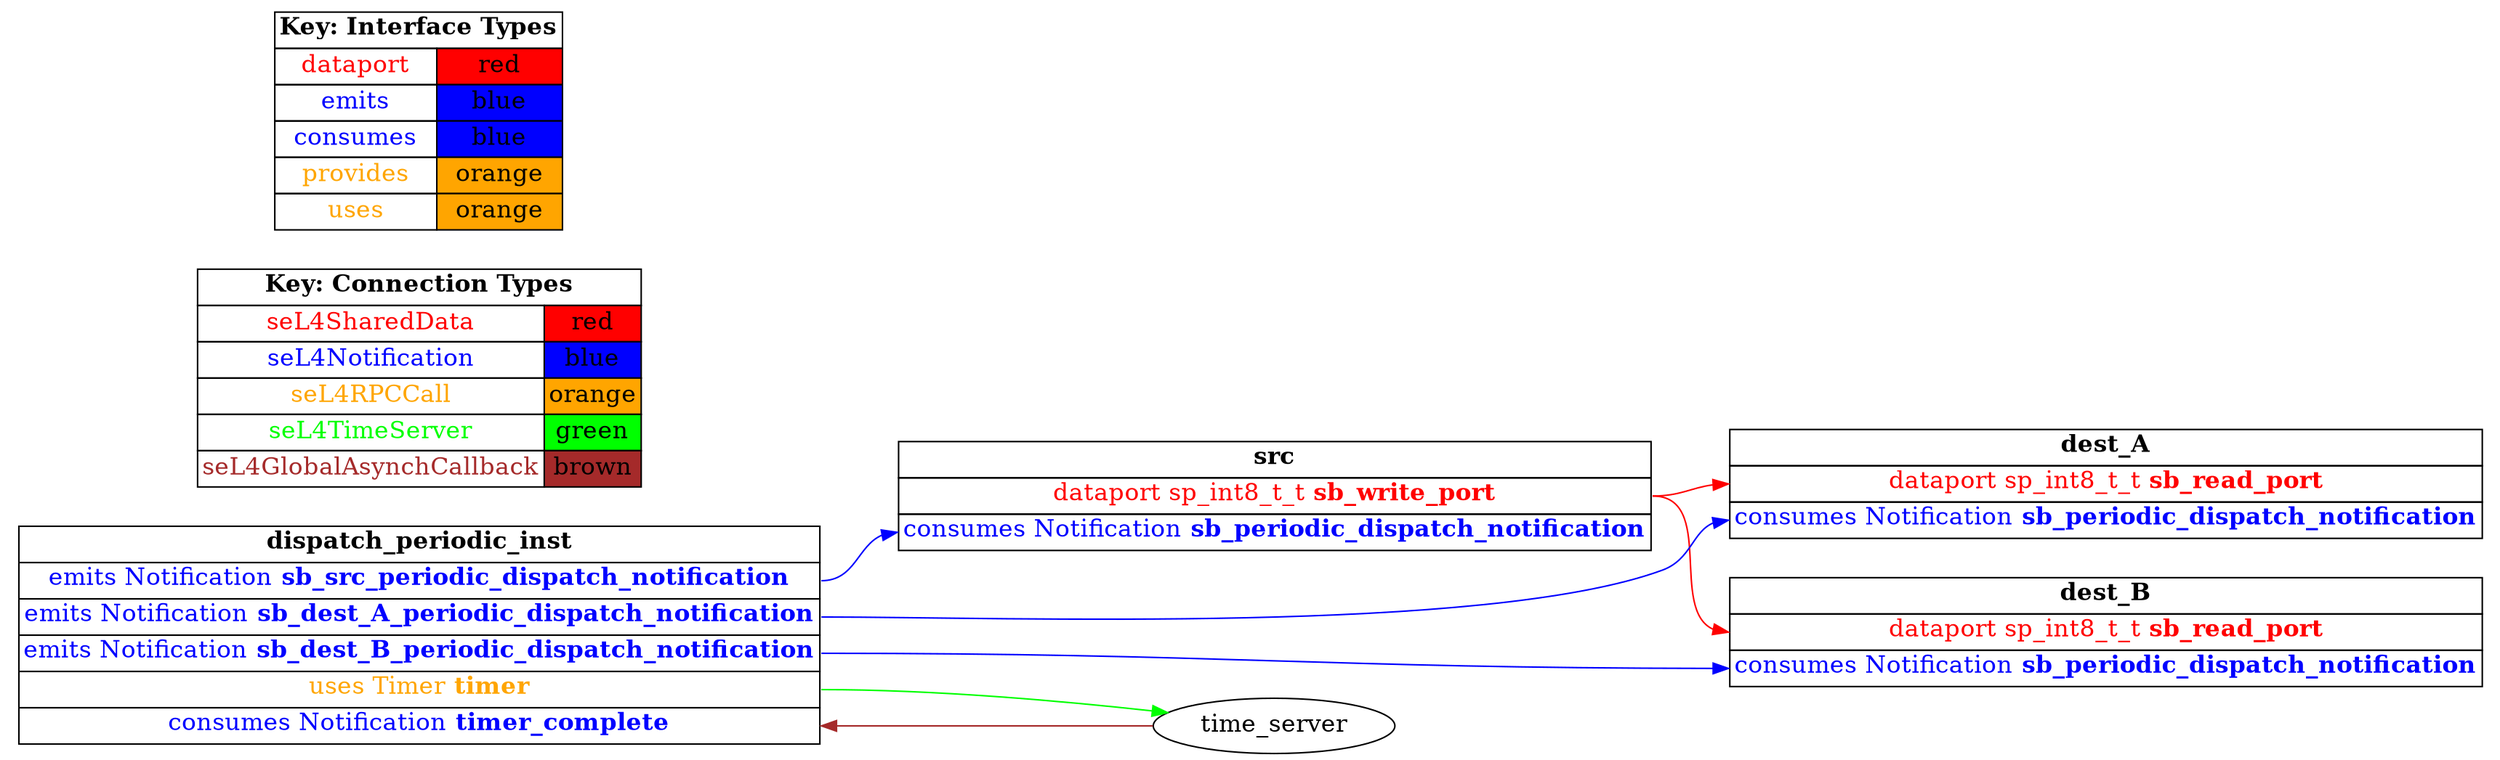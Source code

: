 digraph g {
graph [
  overlap = false,
  rankdir = "LR"
];
node [
  fontsize = "16",
  shape = "ellipse"
];
edge [
];

src [
  label=<
    <TABLE BORDER="0" CELLBORDER="1" CELLSPACING="0">
      <TR><TD><B>src</B></TD></TR>
      <TR><TD PORT="sb_write_port"><FONT COLOR="red">dataport sp_int8_t_t <B>sb_write_port</B></FONT></TD></TR>
      <TR><TD PORT="sb_periodic_dispatch_notification"><FONT COLOR="blue">consumes Notification <B>sb_periodic_dispatch_notification</B></FONT></TD></TR>"
    </TABLE>
  >
  shape=plaintext
];

dest_A [
  label=<
    <TABLE BORDER="0" CELLBORDER="1" CELLSPACING="0">
      <TR><TD><B>dest_A</B></TD></TR>
      <TR><TD PORT="sb_read_port"><FONT COLOR="red">dataport sp_int8_t_t <B>sb_read_port</B></FONT></TD></TR>
      <TR><TD PORT="sb_periodic_dispatch_notification"><FONT COLOR="blue">consumes Notification <B>sb_periodic_dispatch_notification</B></FONT></TD></TR>"
    </TABLE>
  >
  shape=plaintext
];

dest_B [
  label=<
    <TABLE BORDER="0" CELLBORDER="1" CELLSPACING="0">
      <TR><TD><B>dest_B</B></TD></TR>
      <TR><TD PORT="sb_read_port"><FONT COLOR="red">dataport sp_int8_t_t <B>sb_read_port</B></FONT></TD></TR>
      <TR><TD PORT="sb_periodic_dispatch_notification"><FONT COLOR="blue">consumes Notification <B>sb_periodic_dispatch_notification</B></FONT></TD></TR>"
    </TABLE>
  >
  shape=plaintext
];

dispatch_periodic_inst [
  label=<
    <TABLE BORDER="0" CELLBORDER="1" CELLSPACING="0">
      <TR><TD><B>dispatch_periodic_inst</B></TD></TR>
      <TR><TD PORT="sb_src_periodic_dispatch_notification"><FONT COLOR="blue">emits Notification <B>sb_src_periodic_dispatch_notification</B></FONT></TD></TR>
      <TR><TD PORT="sb_dest_A_periodic_dispatch_notification"><FONT COLOR="blue">emits Notification <B>sb_dest_A_periodic_dispatch_notification</B></FONT></TD></TR>
      <TR><TD PORT="sb_dest_B_periodic_dispatch_notification"><FONT COLOR="blue">emits Notification <B>sb_dest_B_periodic_dispatch_notification</B></FONT></TD></TR>
      <TR><TD PORT="timer"><FONT COLOR="orange">uses Timer <B>timer</B></FONT></TD></TR>
      <TR><TD PORT="timer_complete"><FONT COLOR="blue">consumes Notification <B>timer_complete</B></FONT></TD></TR>"
    </TABLE>
  >
  shape=plaintext
];

connectiontypekey [
  label=<
   <TABLE BORDER="0" CELLBORDER="1" CELLSPACING="0">
     <TR><TD COLSPAN="2"><B>Key: Connection Types</B></TD></TR>
     <TR><TD><FONT COLOR="red">seL4SharedData</FONT></TD><TD BGCOLOR="red">red</TD></TR>
     <TR><TD><FONT COLOR="blue">seL4Notification</FONT></TD><TD BGCOLOR="blue">blue</TD></TR>
     <TR><TD><FONT COLOR="orange">seL4RPCCall</FONT></TD><TD BGCOLOR="orange">orange</TD></TR>
     <TR><TD><FONT COLOR="green">seL4TimeServer</FONT></TD><TD BGCOLOR="green">green</TD></TR>
     <TR><TD><FONT COLOR="brown">seL4GlobalAsynchCallback</FONT></TD><TD BGCOLOR="brown">brown</TD></TR>
   </TABLE>
  >
  shape=plaintext
];

interfacetypekey [
  label=<
   <TABLE BORDER="0" CELLBORDER="1" CELLSPACING="0">
     <TR><TD COLSPAN="2"><B>Key: Interface Types</B></TD></TR>
     <TR><TD><FONT COLOR="red">dataport</FONT></TD><TD BGCOLOR="red">red</TD></TR>
     <TR><TD><FONT COLOR="blue">emits</FONT></TD><TD BGCOLOR="blue">blue</TD></TR>
     <TR><TD><FONT COLOR="blue">consumes</FONT></TD><TD BGCOLOR="blue">blue</TD></TR>
     <TR><TD><FONT COLOR="orange">provides</FONT></TD><TD BGCOLOR="orange">orange</TD></TR>
     <TR><TD><FONT COLOR="orange">uses</FONT></TD><TD BGCOLOR="orange">orange</TD></TR>
   </TABLE>
  >
  shape=plaintext
];

"dispatch_periodic_inst":sb_src_periodic_dispatch_notification -> "src":sb_periodic_dispatch_notification [
  color="blue"
  //label = "seL4Notification"
  id = conn1
];

"dispatch_periodic_inst":sb_dest_A_periodic_dispatch_notification -> "dest_A":sb_periodic_dispatch_notification [
  color="blue"
  //label = "seL4Notification"
  id = conn2
];

"dispatch_periodic_inst":sb_dest_B_periodic_dispatch_notification -> "dest_B":sb_periodic_dispatch_notification [
  color="blue"
  //label = "seL4Notification"
  id = conn3
];

"src":sb_write_port -> "dest_A":sb_read_port [
  color="red"
  //label = "seL4SharedData"
  id = conn4
];

"src":sb_write_port -> "dest_B":sb_read_port [
  color="red"
  //label = "seL4SharedData"
  id = conn5
];

"dispatch_periodic_inst":timer -> "time_server":the_timer [
  color="green"
  //label = "seL4TimeServer"
  id = conn6
];

"time_server":timer_notification -> "dispatch_periodic_inst":timer_complete [
  color="brown"
  //label = "seL4GlobalAsynchCallback"
  id = conn7
];

}